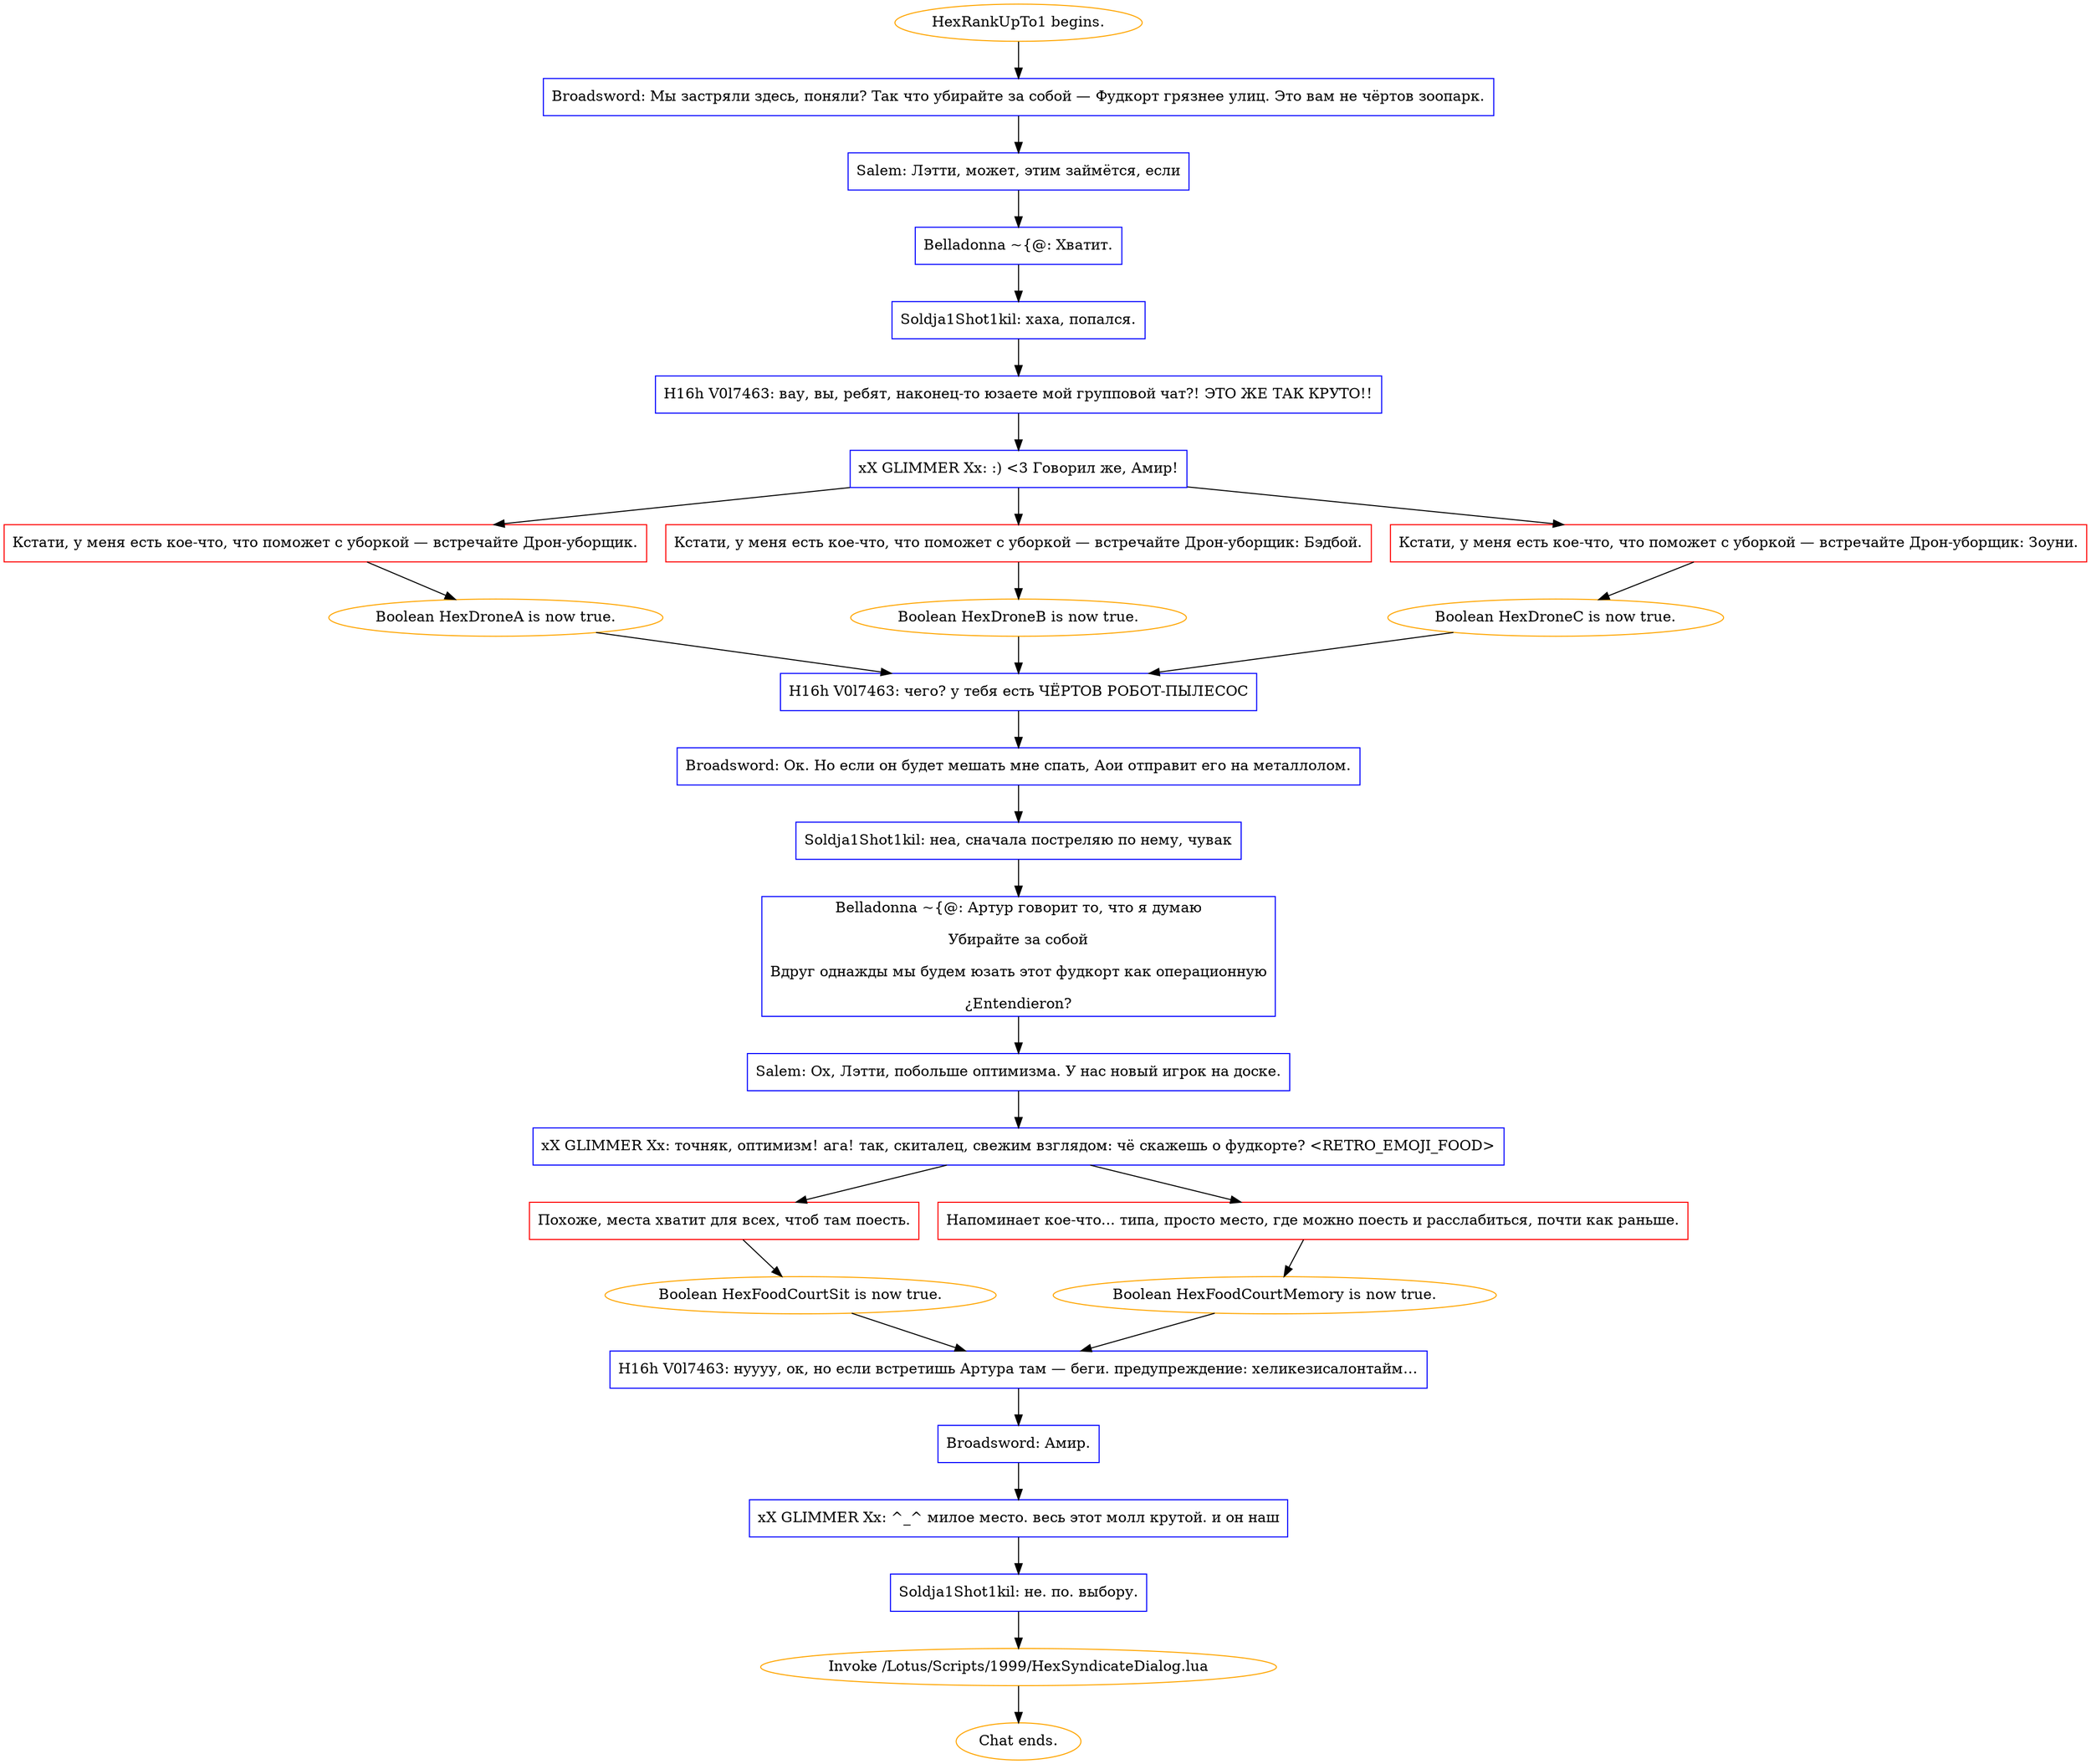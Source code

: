 digraph {
	"HexRankUpTo1 begins." [color=orange];
		"HexRankUpTo1 begins." -> j3273204450;
	j3273204450 [label="Broadsword: Мы застряли здесь, поняли? Так что убирайте за собой — Фудкорт грязнее улиц. Это вам не чёртов зоопарк.",shape=box,color=blue];
		j3273204450 -> j2904979180;
	j2904979180 [label="Salem: Лэтти, может, этим займётся, если",shape=box,color=blue];
		j2904979180 -> j3618467732;
	j3618467732 [label="Belladonna ~{@: Хватит.",shape=box,color=blue];
		j3618467732 -> j4197216479;
	j4197216479 [label="Soldja1Shot1kil: хаха, попался.",shape=box,color=blue];
		j4197216479 -> j325946153;
	j325946153 [label="H16h V0l7463: вау, вы, ребят, наконец-то юзаете мой групповой чат?! ЭТО ЖЕ ТАК КРУТО!!",shape=box,color=blue];
		j325946153 -> j1263792404;
	j1263792404 [label="xX GLIMMER Xx: :) <3 Говорил же, Амир!",shape=box,color=blue];
		j1263792404 -> j3831833729;
		j1263792404 -> j1570511938;
		j1263792404 -> j2082555854;
	j3831833729 [label="Кстати, у меня есть кое-что, что поможет с уборкой — встречайте Дрон-уборщик.",shape=box,color=red];
		j3831833729 -> j1376671573;
	j1570511938 [label="Кстати, у меня есть кое-что, что поможет с уборкой — встречайте Дрон-уборщик: Бэдбой.",shape=box,color=red];
		j1570511938 -> j1358903714;
	j2082555854 [label="Кстати, у меня есть кое-что, что поможет с уборкой — встречайте Дрон-уборщик: Зоуни.",shape=box,color=red];
		j2082555854 -> j2874658823;
	j1376671573 [label="Boolean HexDroneA is now true.",color=orange];
		j1376671573 -> j529205535;
	j1358903714 [label="Boolean HexDroneB is now true.",color=orange];
		j1358903714 -> j529205535;
	j2874658823 [label="Boolean HexDroneC is now true.",color=orange];
		j2874658823 -> j529205535;
	j529205535 [label="H16h V0l7463: чего? у тебя есть ЧЁРТОВ РОБОТ-ПЫЛЕСОС",shape=box,color=blue];
		j529205535 -> j2146875117;
	j2146875117 [label="Broadsword: Ок. Но если он будет мешать мне спать, Аои отправит его на металлолом.",shape=box,color=blue];
		j2146875117 -> j2134747201;
	j2134747201 [label="Soldja1Shot1kil: неа, сначала постреляю по нему, чувак",shape=box,color=blue];
		j2134747201 -> j2078755991;
	j2078755991 [label="Belladonna ~{@: Артур говорит то, что я думаю
Убирайте за собой
Вдруг однажды мы будем юзать этот фудкорт как операционную
¿Entendieron?",shape=box,color=blue];
		j2078755991 -> j3089402384;
	j3089402384 [label="Salem: Ох, Лэтти, побольше оптимизма. У нас новый игрок на доске.",shape=box,color=blue];
		j3089402384 -> j2736391444;
	j2736391444 [label="xX GLIMMER Xx: точняк, оптимизм! ага! так, скиталец, свежим взглядом: чё скажешь о фудкорте? <RETRO_EMOJI_FOOD>",shape=box,color=blue];
		j2736391444 -> j2252309574;
		j2736391444 -> j2093299886;
	j2252309574 [label="Похоже, места хватит для всех, чтоб там поесть.",shape=box,color=red];
		j2252309574 -> j2994537062;
	j2093299886 [label="Напоминает кое-что... типа, просто место, где можно поесть и расслабиться, почти как раньше.",shape=box,color=red];
		j2093299886 -> j3949614883;
	j2994537062 [label="Boolean HexFoodCourtSit is now true.",color=orange];
		j2994537062 -> j290037352;
	j3949614883 [label="Boolean HexFoodCourtMemory is now true.",color=orange];
		j3949614883 -> j290037352;
	j290037352 [label="H16h V0l7463: нуууу, ок, но если встретишь Артура там — беги. предупреждение: хеликезисалонтайм…",shape=box,color=blue];
		j290037352 -> j723306460;
	j723306460 [label="Broadsword: Амир.",shape=box,color=blue];
		j723306460 -> j1487809404;
	j1487809404 [label="xX GLIMMER Xx: ^_^ милое место. весь этот молл крутой. и он наш",shape=box,color=blue];
		j1487809404 -> j3967157495;
	j3967157495 [label="Soldja1Shot1kil: не. по. выбору.",shape=box,color=blue];
		j3967157495 -> j2375408662;
	j2375408662 [label="Invoke /Lotus/Scripts/1999/HexSyndicateDialog.lua",color=orange];
		j2375408662 -> "Chat ends.";
	"Chat ends." [color=orange];
}